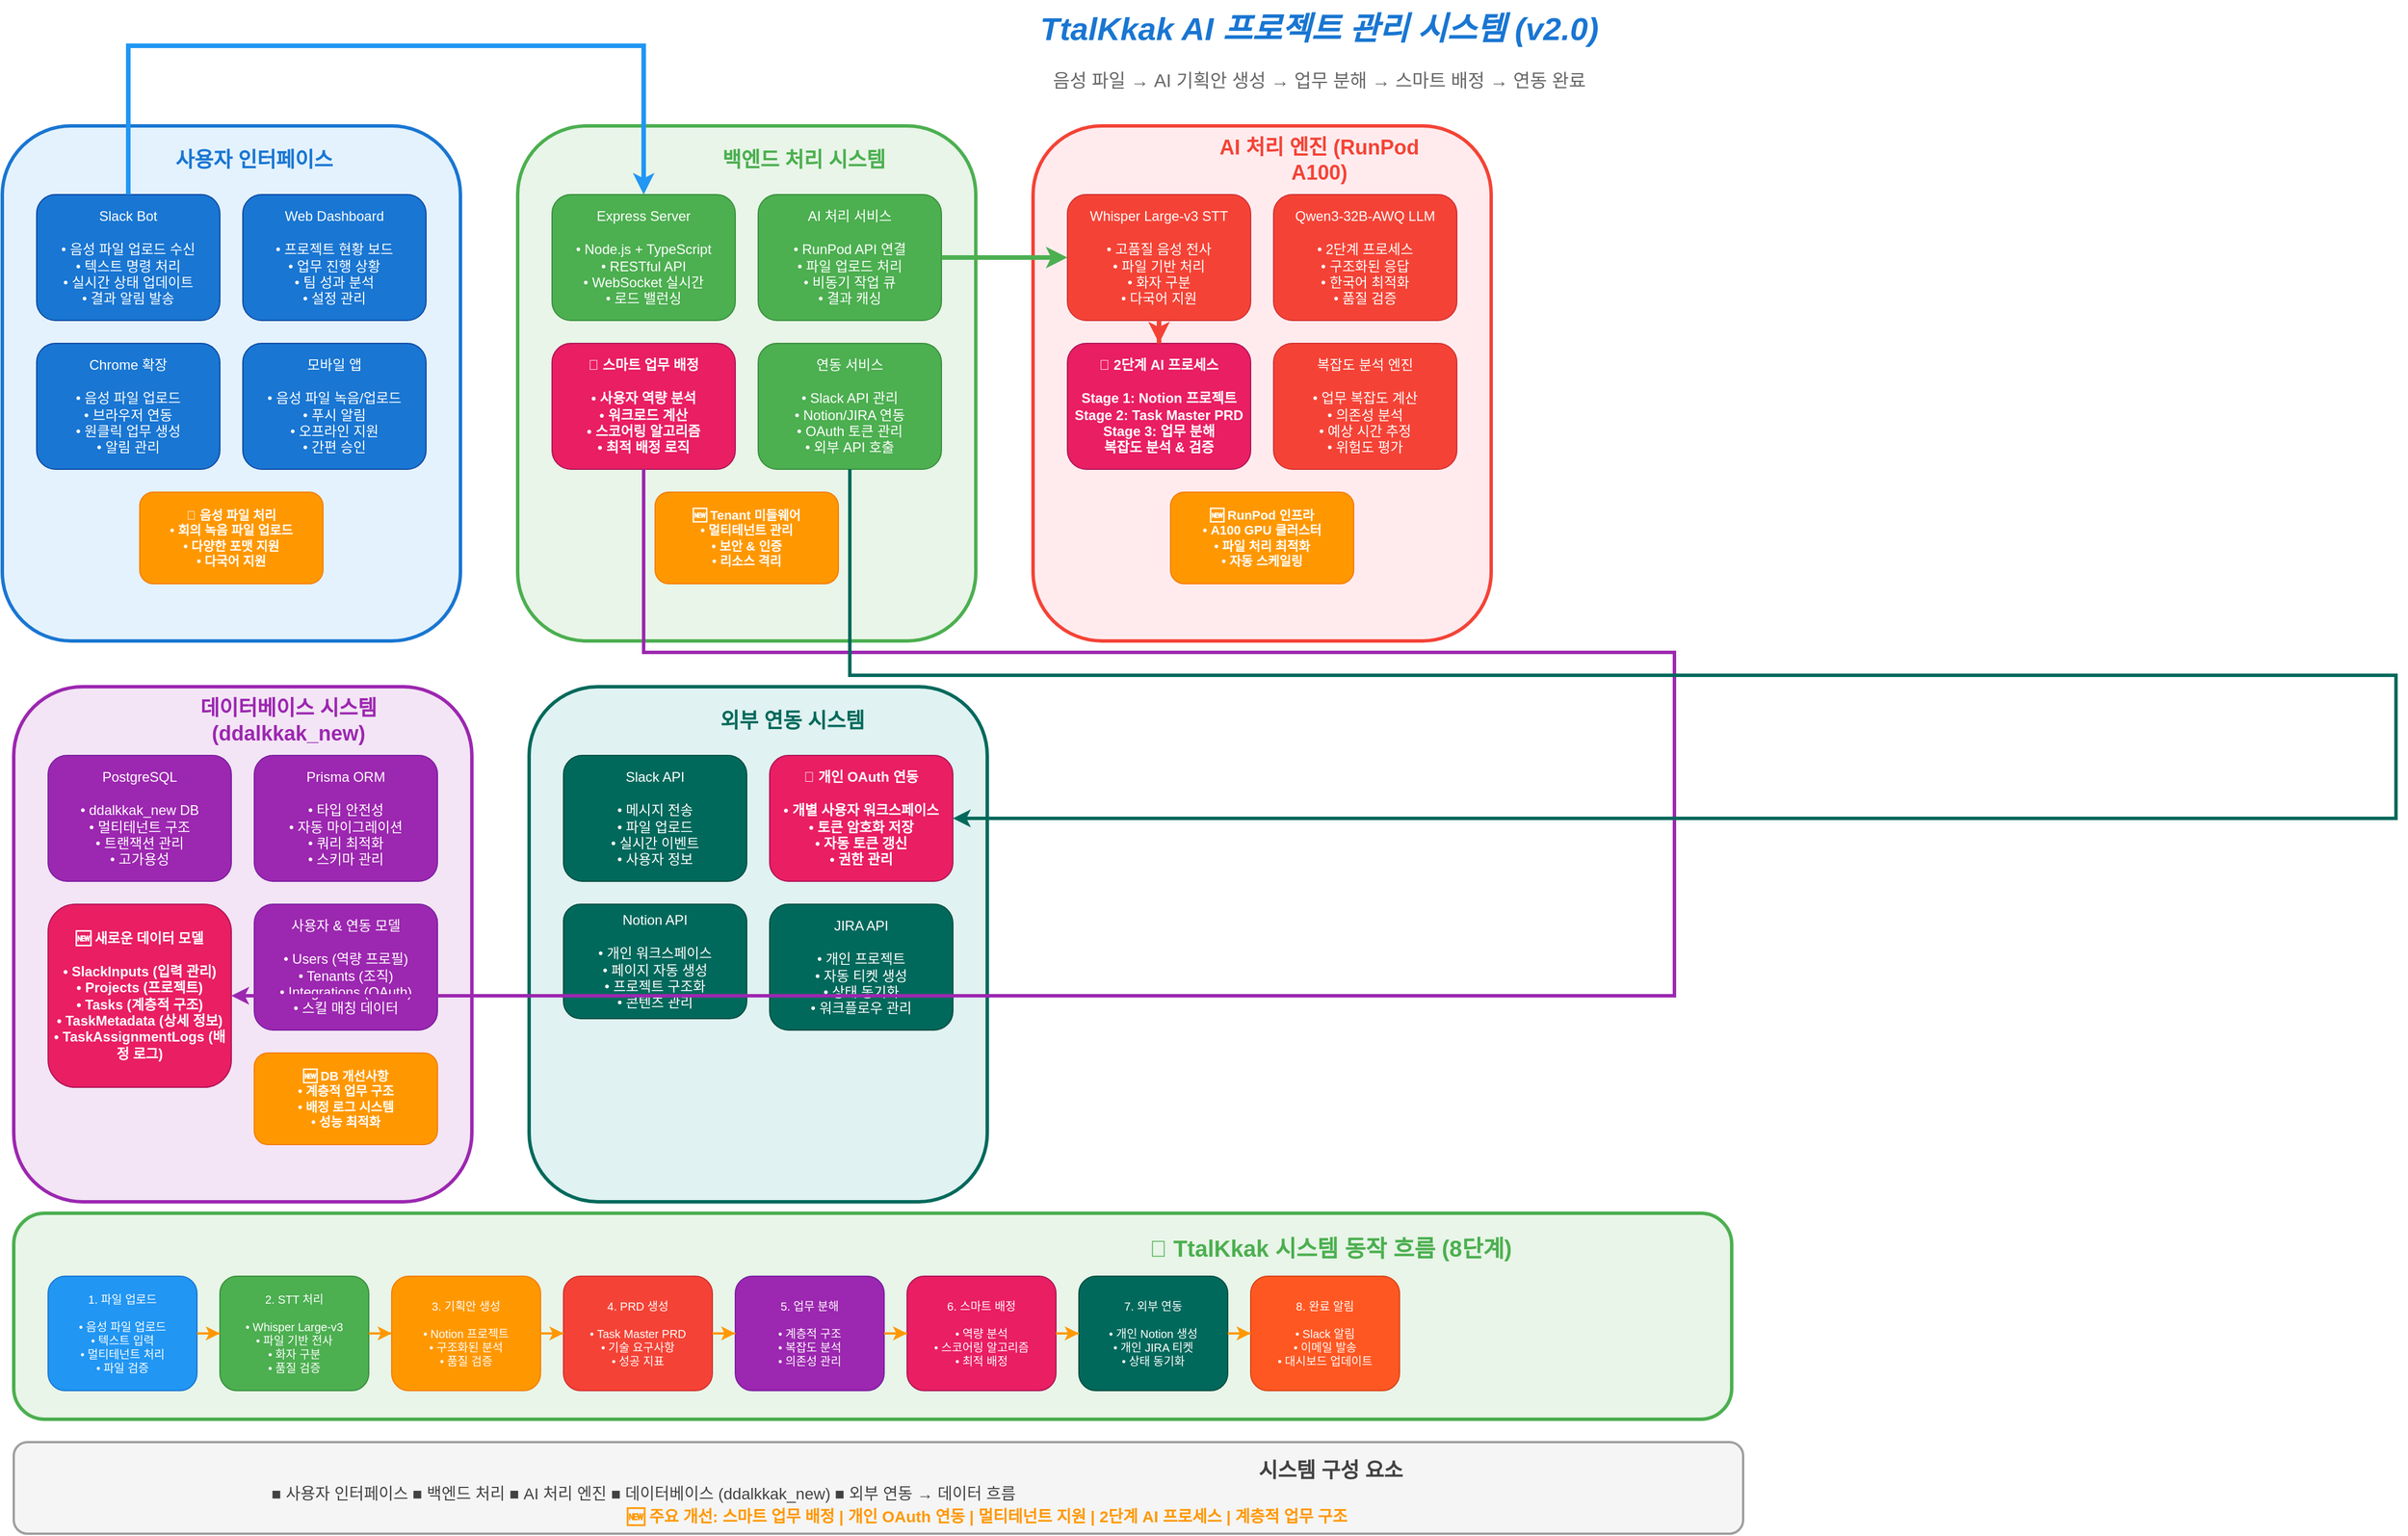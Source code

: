 <mxfile>
    <diagram name="TtalKkak 완전 시스템 아키텍쳐" id="ttalkkak-complete-system">
        <mxGraphModel dx="1133" dy="988" grid="1" gridSize="10" guides="1" tooltips="1" connect="1" arrows="1" fold="1" page="1" pageScale="1" pageWidth="2400" pageHeight="1400" math="0" shadow="0">
            <root>
                <mxCell id="0"/>
                <mxCell id="1" parent="0"/>
                <mxCell id="title" value="TtalKkak AI 프로젝트 관리 시스템 (v2.0)" style="text;html=1;strokeColor=none;fillColor=none;align=center;verticalAlign=middle;whiteSpace=wrap;rounded=0;fontSize=28;fontStyle=3;fontColor=#1976D2;" parent="1" vertex="1">
                    <mxGeometry x="700" y="10" width="1000" height="50" as="geometry"/>
                </mxCell>
                <mxCell id="subtitle" value="음성 파일 → AI 기획안 생성 → 업무 분해 → 스마트 배정 → 연동 완료" style="text;html=1;strokeColor=none;fillColor=none;align=center;verticalAlign=middle;whiteSpace=wrap;rounded=0;fontSize=16;fontColor=#666666;" parent="1" vertex="1">
                    <mxGeometry x="700" y="60" width="1000" height="40" as="geometry"/>
                </mxCell>
                <mxCell id="ui-layer" value="" style="rounded=1;whiteSpace=wrap;html=1;fillColor=#E3F2FD;strokeColor=#1976D2;strokeWidth=3;" parent="1" vertex="1">
                    <mxGeometry x="50" y="120" width="400" height="450" as="geometry"/>
                </mxCell>
                <mxCell id="ui-title" value="사용자 인터페이스" style="text;html=1;strokeColor=none;fillColor=none;align=center;verticalAlign=middle;whiteSpace=wrap;rounded=0;fontSize=18;fontStyle=1;fontColor=#1976D2;" parent="1" vertex="1">
                    <mxGeometry x="170" y="135" width="200" height="30" as="geometry"/>
                </mxCell>
                <mxCell id="slack-bot" value="Slack Bot&#10;&#10;• 음성 파일 업로드 수신&#10;• 텍스트 명령 처리&#10;• 실시간 상태 업데이트&#10;• 결과 알림 발송" style="rounded=1;whiteSpace=wrap;html=1;fillColor=#1976D2;strokeColor=#0D47A1;fontColor=white;fontSize=12;" parent="1" vertex="1">
                    <mxGeometry x="80" y="180" width="160" height="110" as="geometry"/>
                </mxCell>
                <mxCell id="web-dashboard" value="Web Dashboard&#10;&#10;• 프로젝트 현황 보드&#10;• 업무 진행 상황&#10;• 팀 성과 분석&#10;• 설정 관리" style="rounded=1;whiteSpace=wrap;html=1;fillColor=#1976D2;strokeColor=#0D47A1;fontColor=white;fontSize=12;" parent="1" vertex="1">
                    <mxGeometry x="260" y="180" width="160" height="110" as="geometry"/>
                </mxCell>
                <mxCell id="chrome-extension" value="Chrome 확장&#10;&#10;• 음성 파일 업로드&#10;• 브라우저 연동&#10;• 원클릭 업무 생성&#10;• 알림 관리" style="rounded=1;whiteSpace=wrap;html=1;fillColor=#1976D2;strokeColor=#0D47A1;fontColor=white;fontSize=12;" vertex="1" parent="1">
                    <mxGeometry x="80" y="310" width="160" height="110" as="geometry"/>
                </mxCell>
                <mxCell id="mobile-app" value="모바일 앱&#10;&#10;• 음성 파일 녹음/업로드&#10;• 푸시 알림&#10;• 오프라인 지원&#10;• 간편 승인" style="rounded=1;whiteSpace=wrap;html=1;fillColor=#1976D2;strokeColor=#0D47A1;fontColor=white;fontSize=12;" vertex="1" parent="1">
                    <mxGeometry x="260" y="310" width="160" height="110" as="geometry"/>
                </mxCell>
                <mxCell id="voice-input" value="🎤 음성 파일 처리&#10;• 회의 녹음 파일 업로드&#10;• 다양한 포맷 지원&#10;• 다국어 지원" style="rounded=1;whiteSpace=wrap;html=1;fillColor=#FF9800;strokeColor=#F57C00;fontColor=white;fontSize=11;fontStyle=1;" vertex="1" parent="1">
                    <mxGeometry x="170" y="440" width="160" height="80" as="geometry"/>
                </mxCell>
                <mxCell id="backend-layer" value="" style="rounded=1;whiteSpace=wrap;html=1;fillColor=#E8F5E8;strokeColor=#4CAF50;strokeWidth=3;" parent="1" vertex="1">
                    <mxGeometry x="500" y="120" width="400" height="450" as="geometry"/>
                </mxCell>
                <mxCell id="backend-title" value="백엔드 처리 시스템" style="text;html=1;strokeColor=none;fillColor=none;align=center;verticalAlign=middle;whiteSpace=wrap;rounded=0;fontSize=18;fontStyle=1;fontColor=#4CAF50;" parent="1" vertex="1">
                    <mxGeometry x="650" y="135" width="200" height="30" as="geometry"/>
                </mxCell>
                <mxCell id="express-server" value="Express Server&#10;&#10;• Node.js + TypeScript&#10;• RESTful API&#10;• WebSocket 실시간&#10;• 로드 밸런싱" style="rounded=1;whiteSpace=wrap;html=1;fillColor=#4CAF50;strokeColor=#388E3C;fontColor=white;fontSize=12;" parent="1" vertex="1">
                    <mxGeometry x="530" y="180" width="160" height="110" as="geometry"/>
                </mxCell>
                <mxCell id="ai-service" value="AI 처리 서비스&#10;&#10;• RunPod API 연결&#10;• 파일 업로드 처리&#10;• 비동기 작업 큐&#10;• 결과 캐싱" style="rounded=1;whiteSpace=wrap;html=1;fillColor=#4CAF50;strokeColor=#388E3C;fontColor=white;fontSize=12;" vertex="1" parent="1">
                    <mxGeometry x="710" y="180" width="160" height="110" as="geometry"/>
                </mxCell>
                <mxCell id="smart-assigner" value="🧠 스마트 업무 배정&#10;&#10;• 사용자 역량 분석&#10;• 워크로드 계산&#10;• 스코어링 알고리즘&#10;• 최적 배정 로직" style="rounded=1;whiteSpace=wrap;html=1;fillColor=#E91E63;strokeColor=#AD1457;fontColor=white;fontSize=12;fontStyle=1;" vertex="1" parent="1">
                    <mxGeometry x="530" y="310" width="160" height="110" as="geometry"/>
                </mxCell>
                <mxCell id="integration-services" value="연동 서비스&#10;&#10;• Slack API 관리&#10;• Notion/JIRA 연동&#10;• OAuth 토큰 관리&#10;• 외부 API 호출" style="rounded=1;whiteSpace=wrap;html=1;fillColor=#4CAF50;strokeColor=#388E3C;fontColor=white;fontSize=12;" vertex="1" parent="1">
                    <mxGeometry x="710" y="310" width="160" height="110" as="geometry"/>
                </mxCell>
                <mxCell id="tenant-middleware" value="🆕 Tenant 미들웨어&#10;• 멀티테넌트 관리&#10;• 보안 &amp; 인증&#10;• 리소스 격리" style="rounded=1;whiteSpace=wrap;html=1;fillColor=#FF9800;strokeColor=#F57C00;fontColor=white;fontSize=11;fontStyle=1;" vertex="1" parent="1">
                    <mxGeometry x="620" y="440" width="160" height="80" as="geometry"/>
                </mxCell>
                <mxCell id="ai-layer" value="" style="rounded=1;whiteSpace=wrap;html=1;fillColor=#FFEBEE;strokeColor=#F44336;strokeWidth=3;" vertex="1" parent="1">
                    <mxGeometry x="950" y="120" width="400" height="450" as="geometry"/>
                </mxCell>
                <mxCell id="ai-title" value="AI 처리 엔진 (RunPod A100)" style="text;html=1;strokeColor=none;fillColor=none;align=center;verticalAlign=middle;whiteSpace=wrap;rounded=0;fontSize=18;fontStyle=1;fontColor=#F44336;" vertex="1" parent="1">
                    <mxGeometry x="1100" y="135" width="200" height="30" as="geometry"/>
                </mxCell>
                <mxCell id="whisper-stt" value="Whisper Large-v3 STT&#10;&#10;• 고품질 음성 전사&#10;• 파일 기반 처리&#10;• 화자 구분&#10;• 다국어 지원" style="rounded=1;whiteSpace=wrap;html=1;fillColor=#F44336;strokeColor=#D32F2F;fontColor=white;fontSize=12;" vertex="1" parent="1">
                    <mxGeometry x="980" y="180" width="160" height="110" as="geometry"/>
                </mxCell>
                <mxCell id="qwen3-llm" value="Qwen3-32B-AWQ LLM&#10;&#10;• 2단계 프로세스&#10;• 구조화된 응답&#10;• 한국어 최적화&#10;• 품질 검증" style="rounded=1;whiteSpace=wrap;html=1;fillColor=#F44336;strokeColor=#D32F2F;fontColor=white;fontSize=12;" vertex="1" parent="1">
                    <mxGeometry x="1160" y="180" width="160" height="110" as="geometry"/>
                </mxCell>
                <mxCell id="ai-pipeline" value="🚀 2단계 AI 프로세스&#10;&#10;Stage 1: Notion 프로젝트&#10;Stage 2: Task Master PRD&#10;Stage 3: 업무 분해&#10;복잡도 분석 &amp; 검증" style="rounded=1;whiteSpace=wrap;html=1;fillColor=#E91E63;strokeColor=#AD1457;fontColor=white;fontSize=12;fontStyle=1;" vertex="1" parent="1">
                    <mxGeometry x="980" y="310" width="160" height="110" as="geometry"/>
                </mxCell>
                <mxCell id="complexity-engine" value="복잡도 분석 엔진&#10;&#10;• 업무 복잡도 계산&#10;• 의존성 분석&#10;• 예상 시간 추정&#10;• 위험도 평가" style="rounded=1;whiteSpace=wrap;html=1;fillColor=#F44336;strokeColor=#D32F2F;fontColor=white;fontSize=12;" vertex="1" parent="1">
                    <mxGeometry x="1160" y="310" width="160" height="110" as="geometry"/>
                </mxCell>
                <mxCell id="runpod-infra" value="🆕 RunPod 인프라&#10;• A100 GPU 클러스터&#10;• 파일 처리 최적화&#10;• 자동 스케일링" style="rounded=1;whiteSpace=wrap;html=1;fillColor=#FF9800;strokeColor=#F57C00;fontColor=white;fontSize=11;fontStyle=1;" vertex="1" parent="1">
                    <mxGeometry x="1070" y="440" width="160" height="80" as="geometry"/>
                </mxCell>
                <mxCell id="db-layer" value="" style="rounded=1;whiteSpace=wrap;html=1;fillColor=#F3E5F5;strokeColor=#9C27B0;strokeWidth=3;" vertex="1" parent="1">
                    <mxGeometry x="60" y="610" width="400" height="450" as="geometry"/>
                </mxCell>
                <mxCell id="db-title" value="데이터베이스 시스템 (ddalkkak_new)" style="text;html=1;strokeColor=none;fillColor=none;align=center;verticalAlign=middle;whiteSpace=wrap;rounded=0;fontSize=18;fontStyle=1;fontColor=#9C27B0;" vertex="1" parent="1">
                    <mxGeometry x="180" y="625" width="240" height="30" as="geometry"/>
                </mxCell>
                <mxCell id="postgresql" value="PostgreSQL&#10;&#10;• ddalkkak_new DB&#10;• 멀티테넌트 구조&#10;• 트랜잭션 관리&#10;• 고가용성" style="rounded=1;whiteSpace=wrap;html=1;fillColor=#9C27B0;strokeColor=#7B1FA2;fontColor=white;fontSize=12;" vertex="1" parent="1">
                    <mxGeometry x="90" y="670" width="160" height="110" as="geometry"/>
                </mxCell>
                <mxCell id="prisma-orm" value="Prisma ORM&#10;&#10;• 타입 안전성&#10;• 자동 마이그레이션&#10;• 쿼리 최적화&#10;• 스키마 관리" style="rounded=1;whiteSpace=wrap;html=1;fillColor=#9C27B0;strokeColor=#7B1FA2;fontColor=white;fontSize=12;" vertex="1" parent="1">
                    <mxGeometry x="270" y="670" width="160" height="110" as="geometry"/>
                </mxCell>
                <mxCell id="new-data-models" value="🆕 새로운 데이터 모델&#10;&#10;• SlackInputs (입력 관리)&#10;• Projects (프로젝트)&#10;• Tasks (계층적 구조)&#10;• TaskMetadata (상세 정보)&#10;• TaskAssignmentLogs (배정 로그)" style="rounded=1;whiteSpace=wrap;html=1;fillColor=#E91E63;strokeColor=#AD1457;fontColor=white;fontSize=12;fontStyle=1;" vertex="1" parent="1">
                    <mxGeometry x="90" y="800" width="160" height="160" as="geometry"/>
                </mxCell>
                <mxCell id="user-models" value="사용자 &amp; 연동 모델&#10;&#10;• Users (역량 프로필)&#10;• Tenants (조직)&#10;• Integrations (OAuth)&#10;• 스킬 매칭 데이터" style="rounded=1;whiteSpace=wrap;html=1;fillColor=#9C27B0;strokeColor=#7B1FA2;fontColor=white;fontSize=12;" vertex="1" parent="1">
                    <mxGeometry x="270" y="800" width="160" height="110" as="geometry"/>
                </mxCell>
                <mxCell id="db-improvements" value="🆕 DB 개선사항&#10;• 계층적 업무 구조&#10;• 배정 로그 시스템&#10;• 성능 최적화" style="rounded=1;whiteSpace=wrap;html=1;fillColor=#FF9800;strokeColor=#F57C00;fontColor=white;fontSize=11;fontStyle=1;" vertex="1" parent="1">
                    <mxGeometry x="270" y="930" width="160" height="80" as="geometry"/>
                </mxCell>
                <mxCell id="external-layer" value="" style="rounded=1;whiteSpace=wrap;html=1;fillColor=#E0F2F1;strokeColor=#00695C;strokeWidth=3;" vertex="1" parent="1">
                    <mxGeometry x="510" y="610" width="400" height="450" as="geometry"/>
                </mxCell>
                <mxCell id="external-title" value="외부 연동 시스템" style="text;html=1;strokeColor=none;fillColor=none;align=center;verticalAlign=middle;whiteSpace=wrap;rounded=0;fontSize=18;fontStyle=1;fontColor=#00695C;" vertex="1" parent="1">
                    <mxGeometry x="640" y="625" width="200" height="30" as="geometry"/>
                </mxCell>
                <mxCell id="slack-api" value="Slack API&#10;&#10;• 메시지 전송&#10;• 파일 업로드&#10;• 실시간 이벤트&#10;• 사용자 정보" style="rounded=1;whiteSpace=wrap;html=1;fillColor=#00695C;strokeColor=#004D40;fontColor=white;fontSize=12;" vertex="1" parent="1">
                    <mxGeometry x="540" y="670" width="160" height="110" as="geometry"/>
                </mxCell>
                <mxCell id="personal-oauth" value="🚀 개인 OAuth 연동&#10;&#10;• 개별 사용자 워크스페이스&#10;• 토큰 암호화 저장&#10;• 자동 토큰 갱신&#10;• 권한 관리" style="rounded=1;whiteSpace=wrap;html=1;fillColor=#E91E63;strokeColor=#AD1457;fontColor=white;fontSize=12;fontStyle=1;" vertex="1" parent="1">
                    <mxGeometry x="720" y="670" width="160" height="110" as="geometry"/>
                </mxCell>
                <mxCell id="notion-api" value="Notion API&#10;&#10;• 개인 워크스페이스&#10;• 페이지 자동 생성&#10;• 프로젝트 구조화&#10;• 콘텐츠 관리" style="rounded=1;whiteSpace=wrap;html=1;fillColor=#00695C;strokeColor=#004D40;fontColor=white;fontSize=12;" vertex="1" parent="1">
                    <mxGeometry x="540" y="800" width="160" height="100" as="geometry"/>
                </mxCell>
                <mxCell id="jira-api" value="JIRA API&#10;&#10;• 개인 프로젝트&#10;• 자동 티켓 생성&#10;• 상태 동기화&#10;• 워크플로우 관리" style="rounded=1;whiteSpace=wrap;html=1;fillColor=#00695C;strokeColor=#004D40;fontColor=white;fontSize=12;" vertex="1" parent="1">
                    <mxGeometry x="720" y="800" width="160" height="110" as="geometry"/>
                </mxCell>
                <mxCell id="flow1" value="" style="edgeStyle=orthogonalEdgeStyle;rounded=0;orthogonalLoop=1;jettySize=auto;html=1;strokeWidth=4;strokeColor=#2196F3;" edge="1" parent="1" source="slack-bot" target="express-server">
                    <mxGeometry relative="1" as="geometry">
                        <Array as="points">
                            <mxPoint x="160" y="50"/>
                            <mxPoint x="610" y="50"/>
                        </Array>
                    </mxGeometry>
                </mxCell>
                <mxCell id="flow2" value="" style="edgeStyle=orthogonalEdgeStyle;rounded=0;orthogonalLoop=1;jettySize=auto;html=1;strokeWidth=4;strokeColor=#4CAF50;" edge="1" parent="1" source="ai-service" target="whisper-stt">
                    <mxGeometry relative="1" as="geometry"/>
                </mxCell>
                <mxCell id="flow3" value="" style="edgeStyle=orthogonalEdgeStyle;rounded=0;orthogonalLoop=1;jettySize=auto;html=1;strokeWidth=4;strokeColor=#F44336;" edge="1" parent="1" source="whisper-stt" target="ai-pipeline">
                    <mxGeometry relative="1" as="geometry"/>
                </mxCell>
                <mxCell id="flow4" value="" style="edgeStyle=orthogonalEdgeStyle;rounded=0;orthogonalLoop=1;jettySize=auto;html=1;strokeWidth=3;strokeColor=#9C27B0;" edge="1" parent="1" source="smart-assigner" target="new-data-models">
                    <mxGeometry relative="1" as="geometry">
                        <Array as="points">
                            <mxPoint x="610" y="580"/>
                            <mxPoint x="1510" y="580"/>
                        </Array>
                    </mxGeometry>
                </mxCell>
                <mxCell id="flow5" value="" style="edgeStyle=orthogonalEdgeStyle;rounded=0;orthogonalLoop=1;jettySize=auto;html=1;strokeWidth=3;strokeColor=#00695C;" edge="1" parent="1" source="integration-services" target="personal-oauth">
                    <mxGeometry relative="1" as="geometry">
                        <Array as="points">
                            <mxPoint x="790" y="600"/>
                            <mxPoint x="2140" y="600"/>
                        </Array>
                    </mxGeometry>
                </mxCell>
                <mxCell id="workflow-section" value="" style="rounded=1;whiteSpace=wrap;html=1;fillColor=#E8F5E8;strokeColor=#4CAF50;strokeWidth=3;" vertex="1" parent="1">
                    <mxGeometry x="60" y="1070" width="1500" height="180" as="geometry"/>
                </mxCell>
                <mxCell id="workflow-title" value="🚀 TtalKkak 시스템 동작 흐름 (8단계)" style="text;html=1;strokeColor=none;fillColor=none;align=center;verticalAlign=middle;whiteSpace=wrap;rounded=0;fontSize=20;fontStyle=1;fontColor=#4CAF50;" vertex="1" parent="1">
                    <mxGeometry x="1010" y="1085" width="400" height="30" as="geometry"/>
                </mxCell>
                <mxCell id="step1" value="1. 파일 업로드&#10;&#10;• 음성 파일 업로드&#10;• 텍스트 입력&#10;• 멀티테넌트 처리&#10;• 파일 검증" style="rounded=1;whiteSpace=wrap;html=1;fillColor=#2196F3;strokeColor=#1976D2;fontColor=white;fontSize=10;" vertex="1" parent="1">
                    <mxGeometry x="90" y="1125" width="130" height="100" as="geometry"/>
                </mxCell>
                <mxCell id="step2" value="2. STT 처리&#10;&#10;• Whisper Large-v3&#10;• 파일 기반 전사&#10;• 화자 구분&#10;• 품질 검증" style="rounded=1;whiteSpace=wrap;html=1;fillColor=#4CAF50;strokeColor=#388E3C;fontColor=white;fontSize=10;" vertex="1" parent="1">
                    <mxGeometry x="240" y="1125" width="130" height="100" as="geometry"/>
                </mxCell>
                <mxCell id="step3" value="3. 기획안 생성&#10;&#10;• Notion 프로젝트&#10;• 구조화된 분석&#10;• 품질 검증" style="rounded=1;whiteSpace=wrap;html=1;fillColor=#FF9800;strokeColor=#F57C00;fontColor=white;fontSize=10;" vertex="1" parent="1">
                    <mxGeometry x="390" y="1125" width="130" height="100" as="geometry"/>
                </mxCell>
                <mxCell id="step4" value="4. PRD 생성&#10;&#10;• Task Master PRD&#10;• 기술 요구사항&#10;• 성공 지표" style="rounded=1;whiteSpace=wrap;html=1;fillColor=#F44336;strokeColor=#D32F2F;fontColor=white;fontSize=10;" vertex="1" parent="1">
                    <mxGeometry x="540" y="1125" width="130" height="100" as="geometry"/>
                </mxCell>
                <mxCell id="step5" value="5. 업무 분해&#10;&#10;• 계층적 구조&#10;• 복잡도 분석&#10;• 의존성 관리" style="rounded=1;whiteSpace=wrap;html=1;fillColor=#9C27B0;strokeColor=#7B1FA2;fontColor=white;fontSize=10;" vertex="1" parent="1">
                    <mxGeometry x="690" y="1125" width="130" height="100" as="geometry"/>
                </mxCell>
                <mxCell id="step6" value="6. 스마트 배정&#10;&#10;• 역량 분석&#10;• 스코어링 알고리즘&#10;• 최적 배정" style="rounded=1;whiteSpace=wrap;html=1;fillColor=#E91E63;strokeColor=#AD1457;fontColor=white;fontSize=10;" vertex="1" parent="1">
                    <mxGeometry x="840" y="1125" width="130" height="100" as="geometry"/>
                </mxCell>
                <mxCell id="step7" value="7. 외부 연동&#10;&#10;• 개인 Notion 생성&#10;• 개인 JIRA 티켓&#10;• 상태 동기화" style="rounded=1;whiteSpace=wrap;html=1;fillColor=#00695C;strokeColor=#004D40;fontColor=white;fontSize=10;" vertex="1" parent="1">
                    <mxGeometry x="990" y="1125" width="130" height="100" as="geometry"/>
                </mxCell>
                <mxCell id="step8" value="8. 완료 알림&#10;&#10;• Slack 알림&#10;• 이메일 발송&#10;• 대시보드 업데이트" style="rounded=1;whiteSpace=wrap;html=1;fillColor=#FF5722;strokeColor=#D84315;fontColor=white;fontSize=10;" vertex="1" parent="1">
                    <mxGeometry x="1140" y="1125" width="130" height="100" as="geometry"/>
                </mxCell>
                <mxCell id="arrow1" value="" style="edgeStyle=orthogonalEdgeStyle;rounded=0;orthogonalLoop=1;jettySize=auto;html=1;strokeWidth=2;strokeColor=#FF9800;" edge="1" parent="1" source="step1" target="step2">
                    <mxGeometry relative="1" as="geometry"/>
                </mxCell>
                <mxCell id="arrow2" value="" style="edgeStyle=orthogonalEdgeStyle;rounded=0;orthogonalLoop=1;jettySize=auto;html=1;strokeWidth=2;strokeColor=#FF9800;" edge="1" parent="1" source="step2" target="step3">
                    <mxGeometry relative="1" as="geometry"/>
                </mxCell>
                <mxCell id="arrow3" value="" style="edgeStyle=orthogonalEdgeStyle;rounded=0;orthogonalLoop=1;jettySize=auto;html=1;strokeWidth=2;strokeColor=#FF9800;" edge="1" parent="1" source="step3" target="step4">
                    <mxGeometry relative="1" as="geometry"/>
                </mxCell>
                <mxCell id="arrow4" value="" style="edgeStyle=orthogonalEdgeStyle;rounded=0;orthogonalLoop=1;jettySize=auto;html=1;strokeWidth=2;strokeColor=#FF9800;" edge="1" parent="1" source="step4" target="step5">
                    <mxGeometry relative="1" as="geometry"/>
                </mxCell>
                <mxCell id="arrow5" value="" style="edgeStyle=orthogonalEdgeStyle;rounded=0;orthogonalLoop=1;jettySize=auto;html=1;strokeWidth=2;strokeColor=#FF9800;" edge="1" parent="1" source="step5" target="step6">
                    <mxGeometry relative="1" as="geometry"/>
                </mxCell>
                <mxCell id="arrow6" value="" style="edgeStyle=orthogonalEdgeStyle;rounded=0;orthogonalLoop=1;jettySize=auto;html=1;strokeWidth=2;strokeColor=#FF9800;" edge="1" parent="1" source="step6" target="step7">
                    <mxGeometry relative="1" as="geometry"/>
                </mxCell>
                <mxCell id="arrow7" value="" style="edgeStyle=orthogonalEdgeStyle;rounded=0;orthogonalLoop=1;jettySize=auto;html=1;strokeWidth=2;strokeColor=#FF9800;" edge="1" parent="1" source="step7" target="step8">
                    <mxGeometry relative="1" as="geometry"/>
                </mxCell>
                <mxCell id="legend-section" value="" style="rounded=1;whiteSpace=wrap;html=1;fillColor=#F5F5F5;strokeColor=#9E9E9E;strokeWidth=2;" vertex="1" parent="1">
                    <mxGeometry x="60" y="1270" width="1510" height="80" as="geometry"/>
                </mxCell>
                <mxCell id="legend-title" value="시스템 구성 요소" style="text;html=1;strokeColor=none;fillColor=none;align=center;verticalAlign=middle;whiteSpace=wrap;rounded=0;fontSize=18;fontStyle=1;fontColor=#424242;" vertex="1" parent="1">
                    <mxGeometry x="1060" y="1285" width="300" height="20" as="geometry"/>
                </mxCell>
                <mxCell id="legend-colors" value="■ 사용자 인터페이스   ■ 백엔드 처리   ■ AI 처리 엔진   ■ 데이터베이스 (ddalkkak_new)   ■ 외부 연동   → 데이터 흐름" style="text;html=1;strokeColor=none;fillColor=none;align=center;verticalAlign=middle;whiteSpace=wrap;rounded=0;fontSize=14;fontColor=#424242;" vertex="1" parent="1">
                    <mxGeometry x="110" y="1305" width="1000" height="20" as="geometry"/>
                </mxCell>
                <mxCell id="legend-improvements" value="🆕 주요 개선: 스마트 업무 배정 | 개인 OAuth 연동 | 멀티테넌트 지원 | 2단계 AI 프로세스 | 계층적 업무 구조" style="text;html=1;strokeColor=none;fillColor=none;align=center;verticalAlign=middle;whiteSpace=wrap;rounded=0;fontSize=14;fontColor=#FF9800;fontStyle=1;" vertex="1" parent="1">
                    <mxGeometry x="110" y="1325" width="1600" height="20" as="geometry"/>
                </mxCell>
            </root>
        </mxGraphModel>
    </diagram>
</mxfile>
